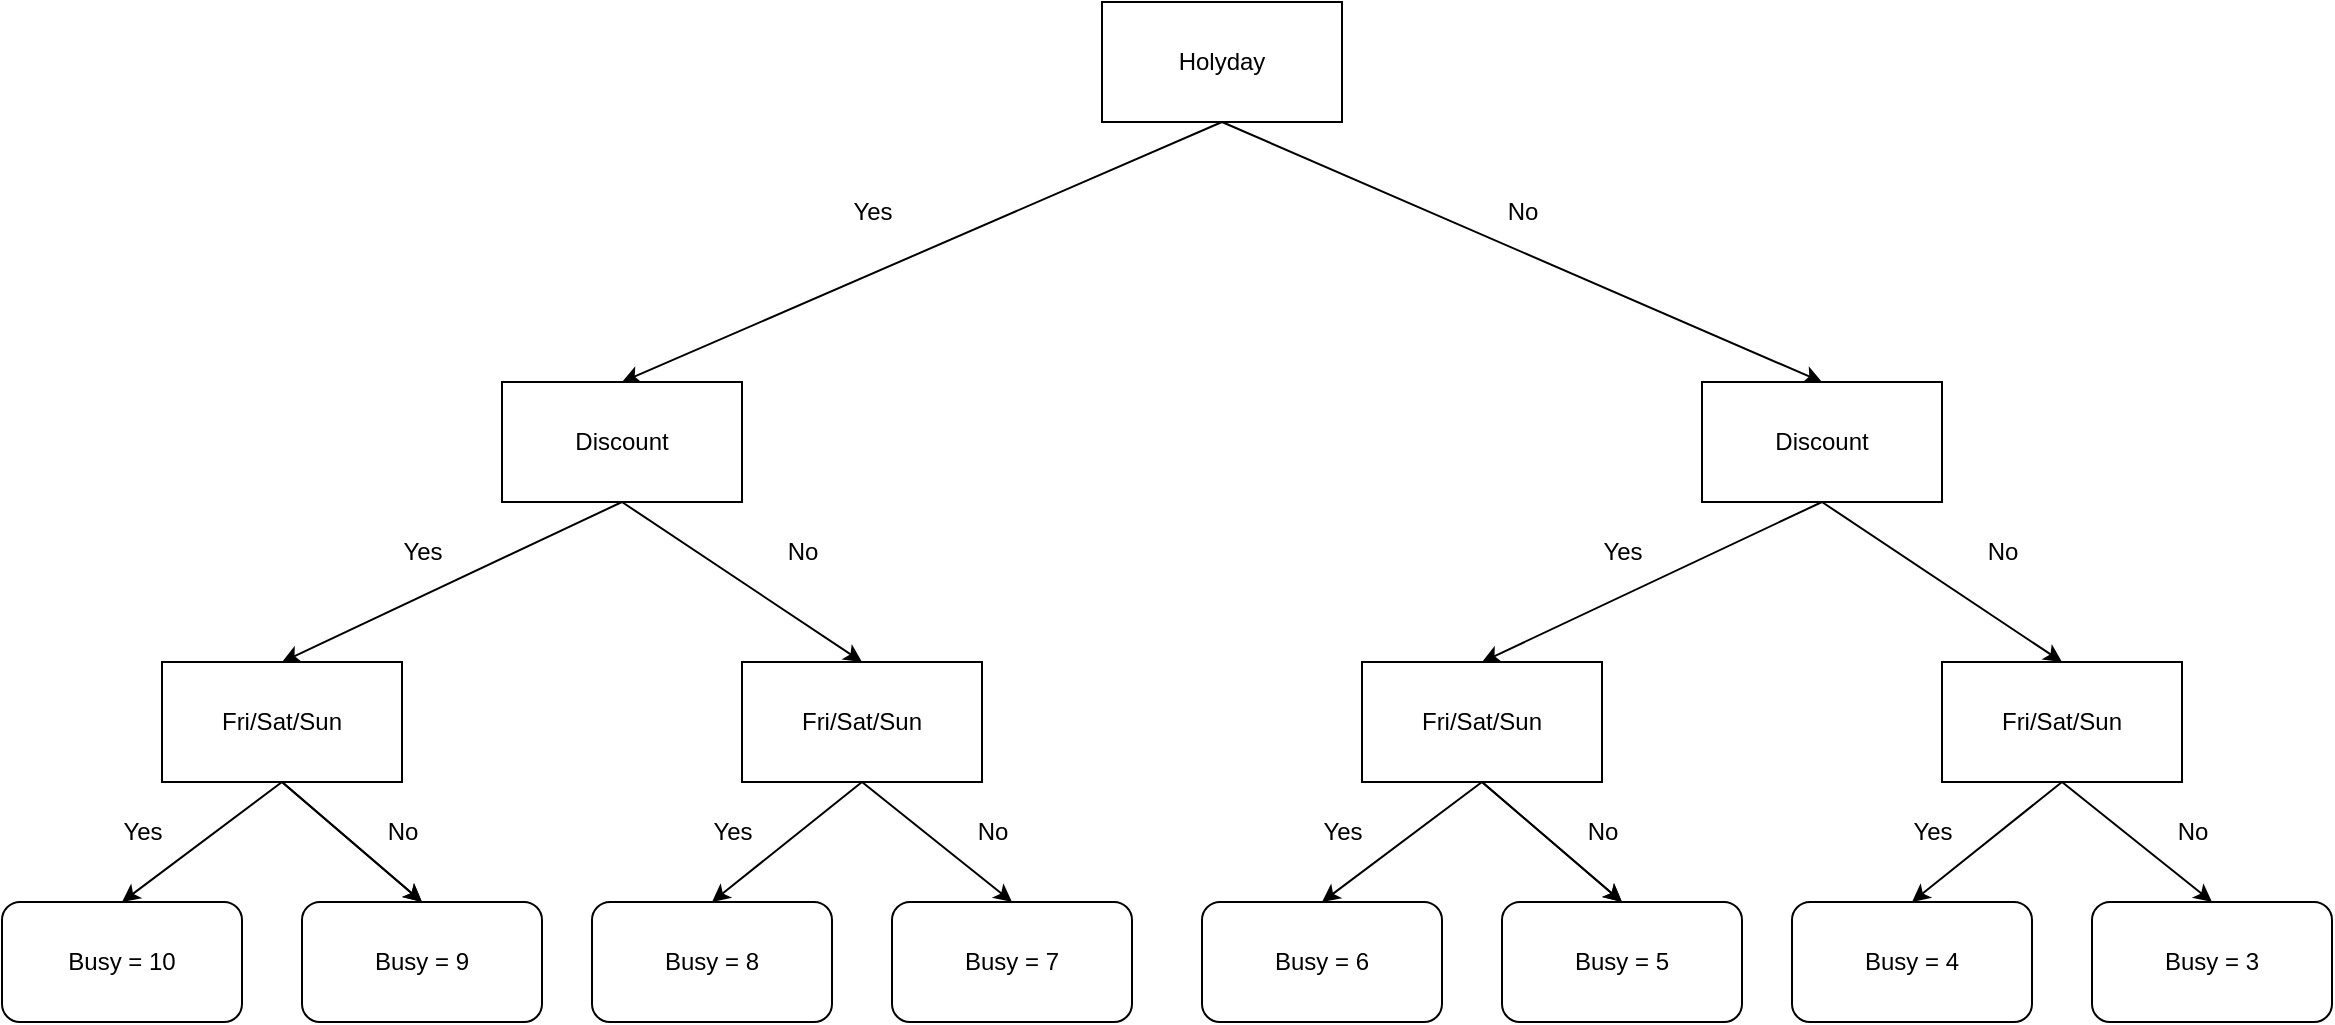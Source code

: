 <mxfile version="20.5.3" type="device" pages="2"><diagram id="TokhNLP9mKq2M_2PLeWP" name="Page-1"><mxGraphModel dx="2675" dy="1938" grid="1" gridSize="10" guides="1" tooltips="1" connect="1" arrows="1" fold="1" page="1" pageScale="1" pageWidth="291" pageHeight="413" math="0" shadow="0"><root><mxCell id="0"/><mxCell id="1" parent="0"/><mxCell id="wKN6T2FW7yw8m1UeuIiS-1" value="Holyday" style="rounded=0;whiteSpace=wrap;html=1;" vertex="1" parent="1"><mxGeometry x="-740" y="-790" width="120" height="60" as="geometry"/></mxCell><mxCell id="wKN6T2FW7yw8m1UeuIiS-4" value="" style="endArrow=classic;html=1;rounded=0;exitX=0.5;exitY=1;exitDx=0;exitDy=0;entryX=0.5;entryY=0;entryDx=0;entryDy=0;" edge="1" parent="1" source="wKN6T2FW7yw8m1UeuIiS-1" target="wKN6T2FW7yw8m1UeuIiS-9"><mxGeometry width="50" height="50" relative="1" as="geometry"><mxPoint x="-900" y="-660" as="sourcePoint"/><mxPoint x="-886" y="-644.02" as="targetPoint"/></mxGeometry></mxCell><mxCell id="wKN6T2FW7yw8m1UeuIiS-6" value="" style="endArrow=classic;html=1;rounded=0;exitX=0.5;exitY=1;exitDx=0;exitDy=0;entryX=0.5;entryY=0;entryDx=0;entryDy=0;" edge="1" parent="1" source="wKN6T2FW7yw8m1UeuIiS-1" target="wKN6T2FW7yw8m1UeuIiS-34"><mxGeometry width="50" height="50" relative="1" as="geometry"><mxPoint x="-717" y="-700" as="sourcePoint"/><mxPoint x="-470" y="-600" as="targetPoint"/></mxGeometry></mxCell><mxCell id="wKN6T2FW7yw8m1UeuIiS-7" value="No" style="text;html=1;align=center;verticalAlign=middle;resizable=0;points=[];autosize=1;strokeColor=none;fillColor=none;" vertex="1" parent="1"><mxGeometry x="-550" y="-700" width="40" height="30" as="geometry"/></mxCell><mxCell id="wKN6T2FW7yw8m1UeuIiS-8" value="Yes" style="text;html=1;align=center;verticalAlign=middle;resizable=0;points=[];autosize=1;strokeColor=none;fillColor=none;" vertex="1" parent="1"><mxGeometry x="-875" y="-700" width="40" height="30" as="geometry"/></mxCell><mxCell id="wKN6T2FW7yw8m1UeuIiS-9" value="Discount" style="rounded=0;whiteSpace=wrap;html=1;" vertex="1" parent="1"><mxGeometry x="-1040" y="-600" width="120" height="60" as="geometry"/></mxCell><mxCell id="wKN6T2FW7yw8m1UeuIiS-10" value="Fri/Sat/Sun" style="rounded=0;whiteSpace=wrap;html=1;" vertex="1" parent="1"><mxGeometry x="-1210" y="-460" width="120" height="60" as="geometry"/></mxCell><mxCell id="wKN6T2FW7yw8m1UeuIiS-12" value="" style="endArrow=classic;html=1;rounded=0;exitX=0.5;exitY=1;exitDx=0;exitDy=0;" edge="1" parent="1" source="wKN6T2FW7yw8m1UeuIiS-9"><mxGeometry width="50" height="50" relative="1" as="geometry"><mxPoint x="-967" y="-540" as="sourcePoint"/><mxPoint x="-1150" y="-460" as="targetPoint"/></mxGeometry></mxCell><mxCell id="wKN6T2FW7yw8m1UeuIiS-13" value="Yes" style="text;html=1;align=center;verticalAlign=middle;resizable=0;points=[];autosize=1;strokeColor=none;fillColor=none;" vertex="1" parent="1"><mxGeometry x="-1100" y="-530" width="40" height="30" as="geometry"/></mxCell><mxCell id="wKN6T2FW7yw8m1UeuIiS-16" value="Busy = 10" style="rounded=1;whiteSpace=wrap;html=1;" vertex="1" parent="1"><mxGeometry x="-1290" y="-340" width="120" height="60" as="geometry"/></mxCell><mxCell id="wKN6T2FW7yw8m1UeuIiS-17" value="" style="endArrow=classic;html=1;rounded=0;entryX=0.5;entryY=0;entryDx=0;entryDy=0;exitX=0.5;exitY=1;exitDx=0;exitDy=0;" edge="1" parent="1" source="wKN6T2FW7yw8m1UeuIiS-10" target="wKN6T2FW7yw8m1UeuIiS-16"><mxGeometry width="50" height="50" relative="1" as="geometry"><mxPoint x="-1160" y="-400" as="sourcePoint"/><mxPoint x="-1320" y="-290" as="targetPoint"/></mxGeometry></mxCell><mxCell id="wKN6T2FW7yw8m1UeuIiS-18" value="Busy = 9" style="rounded=1;whiteSpace=wrap;html=1;" vertex="1" parent="1"><mxGeometry x="-1140" y="-340" width="120" height="60" as="geometry"/></mxCell><mxCell id="wKN6T2FW7yw8m1UeuIiS-19" value="Yes" style="text;html=1;align=center;verticalAlign=middle;resizable=0;points=[];autosize=1;strokeColor=none;fillColor=none;" vertex="1" parent="1"><mxGeometry x="-1240" y="-390" width="40" height="30" as="geometry"/></mxCell><mxCell id="wKN6T2FW7yw8m1UeuIiS-20" value="" style="endArrow=classic;html=1;rounded=0;entryX=0.5;entryY=0;entryDx=0;entryDy=0;" edge="1" parent="1" target="wKN6T2FW7yw8m1UeuIiS-18"><mxGeometry width="50" height="50" relative="1" as="geometry"><mxPoint x="-1150" y="-400" as="sourcePoint"/><mxPoint x="-1270" y="-330" as="targetPoint"/></mxGeometry></mxCell><mxCell id="wKN6T2FW7yw8m1UeuIiS-21" value="No" style="text;html=1;align=center;verticalAlign=middle;resizable=0;points=[];autosize=1;strokeColor=none;fillColor=none;" vertex="1" parent="1"><mxGeometry x="-1110" y="-390" width="40" height="30" as="geometry"/></mxCell><mxCell id="wKN6T2FW7yw8m1UeuIiS-22" value="Fri/Sat/Sun" style="rounded=0;whiteSpace=wrap;html=1;" vertex="1" parent="1"><mxGeometry x="-920" y="-460" width="120" height="60" as="geometry"/></mxCell><mxCell id="wKN6T2FW7yw8m1UeuIiS-23" value="" style="endArrow=classic;html=1;rounded=0;exitX=0.5;exitY=1;exitDx=0;exitDy=0;entryX=0.5;entryY=0;entryDx=0;entryDy=0;" edge="1" parent="1" source="wKN6T2FW7yw8m1UeuIiS-9" target="wKN6T2FW7yw8m1UeuIiS-22"><mxGeometry width="50" height="50" relative="1" as="geometry"><mxPoint x="-870" y="-520" as="sourcePoint"/><mxPoint x="-1040" y="-440" as="targetPoint"/></mxGeometry></mxCell><mxCell id="wKN6T2FW7yw8m1UeuIiS-24" value="No" style="text;html=1;align=center;verticalAlign=middle;resizable=0;points=[];autosize=1;strokeColor=none;fillColor=none;" vertex="1" parent="1"><mxGeometry x="-910" y="-530" width="40" height="30" as="geometry"/></mxCell><mxCell id="wKN6T2FW7yw8m1UeuIiS-25" value="Busy = 8" style="rounded=1;whiteSpace=wrap;html=1;" vertex="1" parent="1"><mxGeometry x="-995" y="-340" width="120" height="60" as="geometry"/></mxCell><mxCell id="wKN6T2FW7yw8m1UeuIiS-26" value="Busy = 7" style="rounded=1;whiteSpace=wrap;html=1;" vertex="1" parent="1"><mxGeometry x="-845" y="-340" width="120" height="60" as="geometry"/></mxCell><mxCell id="wKN6T2FW7yw8m1UeuIiS-27" value="Yes" style="text;html=1;align=center;verticalAlign=middle;resizable=0;points=[];autosize=1;strokeColor=none;fillColor=none;" vertex="1" parent="1"><mxGeometry x="-945" y="-390" width="40" height="30" as="geometry"/></mxCell><mxCell id="wKN6T2FW7yw8m1UeuIiS-28" value="No" style="text;html=1;align=center;verticalAlign=middle;resizable=0;points=[];autosize=1;strokeColor=none;fillColor=none;" vertex="1" parent="1"><mxGeometry x="-815" y="-390" width="40" height="30" as="geometry"/></mxCell><mxCell id="wKN6T2FW7yw8m1UeuIiS-29" value="" style="endArrow=classic;html=1;rounded=0;entryX=0.5;entryY=0;entryDx=0;entryDy=0;" edge="1" parent="1"><mxGeometry width="50" height="50" relative="1" as="geometry"><mxPoint x="-1150" y="-400" as="sourcePoint"/><mxPoint x="-1080" y="-340" as="targetPoint"/></mxGeometry></mxCell><mxCell id="wKN6T2FW7yw8m1UeuIiS-31" value="" style="endArrow=classic;html=1;rounded=0;entryX=0.5;entryY=0;entryDx=0;entryDy=0;" edge="1" parent="1" target="wKN6T2FW7yw8m1UeuIiS-26"><mxGeometry width="50" height="50" relative="1" as="geometry"><mxPoint x="-860" y="-400" as="sourcePoint"/><mxPoint x="-1220" y="-330" as="targetPoint"/></mxGeometry></mxCell><mxCell id="wKN6T2FW7yw8m1UeuIiS-32" value="" style="endArrow=classic;html=1;rounded=0;entryX=0.5;entryY=0;entryDx=0;entryDy=0;exitX=0.5;exitY=1;exitDx=0;exitDy=0;" edge="1" parent="1" source="wKN6T2FW7yw8m1UeuIiS-22" target="wKN6T2FW7yw8m1UeuIiS-25"><mxGeometry width="50" height="50" relative="1" as="geometry"><mxPoint x="-1140" y="-390" as="sourcePoint"/><mxPoint x="-1070" y="-330" as="targetPoint"/></mxGeometry></mxCell><mxCell id="wKN6T2FW7yw8m1UeuIiS-34" value="Discount" style="rounded=0;whiteSpace=wrap;html=1;" vertex="1" parent="1"><mxGeometry x="-440" y="-600" width="120" height="60" as="geometry"/></mxCell><mxCell id="wKN6T2FW7yw8m1UeuIiS-35" value="Fri/Sat/Sun" style="rounded=0;whiteSpace=wrap;html=1;" vertex="1" parent="1"><mxGeometry x="-610" y="-460" width="120" height="60" as="geometry"/></mxCell><mxCell id="wKN6T2FW7yw8m1UeuIiS-36" value="" style="endArrow=classic;html=1;rounded=0;exitX=0.5;exitY=1;exitDx=0;exitDy=0;" edge="1" parent="1" source="wKN6T2FW7yw8m1UeuIiS-34"><mxGeometry width="50" height="50" relative="1" as="geometry"><mxPoint x="-367" y="-540" as="sourcePoint"/><mxPoint x="-550" y="-460" as="targetPoint"/></mxGeometry></mxCell><mxCell id="wKN6T2FW7yw8m1UeuIiS-37" value="Yes" style="text;html=1;align=center;verticalAlign=middle;resizable=0;points=[];autosize=1;strokeColor=none;fillColor=none;" vertex="1" parent="1"><mxGeometry x="-500" y="-530" width="40" height="30" as="geometry"/></mxCell><mxCell id="wKN6T2FW7yw8m1UeuIiS-38" value="Busy = 6" style="rounded=1;whiteSpace=wrap;html=1;" vertex="1" parent="1"><mxGeometry x="-690" y="-340" width="120" height="60" as="geometry"/></mxCell><mxCell id="wKN6T2FW7yw8m1UeuIiS-39" value="" style="endArrow=classic;html=1;rounded=0;entryX=0.5;entryY=0;entryDx=0;entryDy=0;exitX=0.5;exitY=1;exitDx=0;exitDy=0;" edge="1" parent="1" source="wKN6T2FW7yw8m1UeuIiS-35" target="wKN6T2FW7yw8m1UeuIiS-38"><mxGeometry width="50" height="50" relative="1" as="geometry"><mxPoint x="-560" y="-400" as="sourcePoint"/><mxPoint x="-720" y="-290" as="targetPoint"/></mxGeometry></mxCell><mxCell id="wKN6T2FW7yw8m1UeuIiS-40" value="Busy = 5" style="rounded=1;whiteSpace=wrap;html=1;" vertex="1" parent="1"><mxGeometry x="-540" y="-340" width="120" height="60" as="geometry"/></mxCell><mxCell id="wKN6T2FW7yw8m1UeuIiS-41" value="Yes" style="text;html=1;align=center;verticalAlign=middle;resizable=0;points=[];autosize=1;strokeColor=none;fillColor=none;" vertex="1" parent="1"><mxGeometry x="-640" y="-390" width="40" height="30" as="geometry"/></mxCell><mxCell id="wKN6T2FW7yw8m1UeuIiS-42" value="" style="endArrow=classic;html=1;rounded=0;entryX=0.5;entryY=0;entryDx=0;entryDy=0;" edge="1" parent="1" target="wKN6T2FW7yw8m1UeuIiS-40"><mxGeometry width="50" height="50" relative="1" as="geometry"><mxPoint x="-550" y="-400" as="sourcePoint"/><mxPoint x="-670" y="-330" as="targetPoint"/></mxGeometry></mxCell><mxCell id="wKN6T2FW7yw8m1UeuIiS-43" value="No" style="text;html=1;align=center;verticalAlign=middle;resizable=0;points=[];autosize=1;strokeColor=none;fillColor=none;" vertex="1" parent="1"><mxGeometry x="-510" y="-390" width="40" height="30" as="geometry"/></mxCell><mxCell id="wKN6T2FW7yw8m1UeuIiS-44" value="Fri/Sat/Sun" style="rounded=0;whiteSpace=wrap;html=1;" vertex="1" parent="1"><mxGeometry x="-320" y="-460" width="120" height="60" as="geometry"/></mxCell><mxCell id="wKN6T2FW7yw8m1UeuIiS-45" value="" style="endArrow=classic;html=1;rounded=0;exitX=0.5;exitY=1;exitDx=0;exitDy=0;entryX=0.5;entryY=0;entryDx=0;entryDy=0;" edge="1" parent="1" source="wKN6T2FW7yw8m1UeuIiS-34" target="wKN6T2FW7yw8m1UeuIiS-44"><mxGeometry width="50" height="50" relative="1" as="geometry"><mxPoint x="-270" y="-520" as="sourcePoint"/><mxPoint x="-440" y="-440" as="targetPoint"/></mxGeometry></mxCell><mxCell id="wKN6T2FW7yw8m1UeuIiS-46" value="No" style="text;html=1;align=center;verticalAlign=middle;resizable=0;points=[];autosize=1;strokeColor=none;fillColor=none;" vertex="1" parent="1"><mxGeometry x="-310" y="-530" width="40" height="30" as="geometry"/></mxCell><mxCell id="wKN6T2FW7yw8m1UeuIiS-47" value="Busy = 4" style="rounded=1;whiteSpace=wrap;html=1;" vertex="1" parent="1"><mxGeometry x="-395" y="-340" width="120" height="60" as="geometry"/></mxCell><mxCell id="wKN6T2FW7yw8m1UeuIiS-48" value="Busy = 3" style="rounded=1;whiteSpace=wrap;html=1;" vertex="1" parent="1"><mxGeometry x="-245" y="-340" width="120" height="60" as="geometry"/></mxCell><mxCell id="wKN6T2FW7yw8m1UeuIiS-49" value="Yes" style="text;html=1;align=center;verticalAlign=middle;resizable=0;points=[];autosize=1;strokeColor=none;fillColor=none;" vertex="1" parent="1"><mxGeometry x="-345" y="-390" width="40" height="30" as="geometry"/></mxCell><mxCell id="wKN6T2FW7yw8m1UeuIiS-50" value="No" style="text;html=1;align=center;verticalAlign=middle;resizable=0;points=[];autosize=1;strokeColor=none;fillColor=none;" vertex="1" parent="1"><mxGeometry x="-215" y="-390" width="40" height="30" as="geometry"/></mxCell><mxCell id="wKN6T2FW7yw8m1UeuIiS-51" value="" style="endArrow=classic;html=1;rounded=0;entryX=0.5;entryY=0;entryDx=0;entryDy=0;" edge="1" parent="1"><mxGeometry width="50" height="50" relative="1" as="geometry"><mxPoint x="-550" y="-400" as="sourcePoint"/><mxPoint x="-480" y="-340" as="targetPoint"/></mxGeometry></mxCell><mxCell id="wKN6T2FW7yw8m1UeuIiS-52" value="" style="endArrow=classic;html=1;rounded=0;entryX=0.5;entryY=0;entryDx=0;entryDy=0;" edge="1" parent="1" target="wKN6T2FW7yw8m1UeuIiS-48"><mxGeometry width="50" height="50" relative="1" as="geometry"><mxPoint x="-260" y="-400" as="sourcePoint"/><mxPoint x="-620" y="-330" as="targetPoint"/></mxGeometry></mxCell><mxCell id="wKN6T2FW7yw8m1UeuIiS-53" value="" style="endArrow=classic;html=1;rounded=0;entryX=0.5;entryY=0;entryDx=0;entryDy=0;exitX=0.5;exitY=1;exitDx=0;exitDy=0;" edge="1" parent="1" source="wKN6T2FW7yw8m1UeuIiS-44" target="wKN6T2FW7yw8m1UeuIiS-47"><mxGeometry width="50" height="50" relative="1" as="geometry"><mxPoint x="-540" y="-390" as="sourcePoint"/><mxPoint x="-470" y="-330" as="targetPoint"/></mxGeometry></mxCell></root></mxGraphModel></diagram><diagram id="ZcyvSYt5nwITJEHPK4Qy" name="Page-2"><mxGraphModel dx="1220" dy="1055" grid="1" gridSize="10" guides="1" tooltips="1" connect="1" arrows="1" fold="1" page="1" pageScale="1" pageWidth="583" pageHeight="827" math="0" shadow="0"><root><mxCell id="xMvVTUTtCqqI2Q9_rzQV-0"/><mxCell id="xMvVTUTtCqqI2Q9_rzQV-1" parent="xMvVTUTtCqqI2Q9_rzQV-0"/><mxCell id="xMvVTUTtCqqI2Q9_rzQV-20" style="edgeStyle=orthogonalEdgeStyle;rounded=0;orthogonalLoop=1;jettySize=auto;html=1;exitX=1;exitY=0.5;exitDx=0;exitDy=0;entryX=0;entryY=0.5;entryDx=0;entryDy=0;" edge="1" parent="xMvVTUTtCqqI2Q9_rzQV-1" source="xMvVTUTtCqqI2Q9_rzQV-15" target="xMvVTUTtCqqI2Q9_rzQV-16"><mxGeometry relative="1" as="geometry"/></mxCell><mxCell id="xMvVTUTtCqqI2Q9_rzQV-22" style="edgeStyle=orthogonalEdgeStyle;rounded=0;orthogonalLoop=1;jettySize=auto;html=1;exitX=0.5;exitY=1;exitDx=0;exitDy=0;entryX=0.5;entryY=0;entryDx=0;entryDy=0;" edge="1" parent="xMvVTUTtCqqI2Q9_rzQV-1" source="xMvVTUTtCqqI2Q9_rzQV-15" target="xMvVTUTtCqqI2Q9_rzQV-21"><mxGeometry relative="1" as="geometry"/></mxCell><mxCell id="xMvVTUTtCqqI2Q9_rzQV-15" value="Playing as mole" style="rhombus;whiteSpace=wrap;html=1;" vertex="1" parent="xMvVTUTtCqqI2Q9_rzQV-1"><mxGeometry x="10" y="10" width="120" height="120" as="geometry"/></mxCell><mxCell id="xMvVTUTtCqqI2Q9_rzQV-16" value="Do nothing" style="ellipse;whiteSpace=wrap;html=1;" vertex="1" parent="xMvVTUTtCqqI2Q9_rzQV-1"><mxGeometry x="190" y="30" width="120" height="80" as="geometry"/></mxCell><mxCell id="xMvVTUTtCqqI2Q9_rzQV-18" value="No" style="text;html=1;align=center;verticalAlign=middle;resizable=0;points=[];autosize=1;strokeColor=none;fillColor=none;" vertex="1" parent="xMvVTUTtCqqI2Q9_rzQV-1"><mxGeometry x="140" y="50" width="30" height="20" as="geometry"/></mxCell><mxCell id="xMvVTUTtCqqI2Q9_rzQV-25" style="edgeStyle=orthogonalEdgeStyle;rounded=0;orthogonalLoop=1;jettySize=auto;html=1;entryX=0;entryY=0.5;entryDx=0;entryDy=0;" edge="1" parent="xMvVTUTtCqqI2Q9_rzQV-1" source="xMvVTUTtCqqI2Q9_rzQV-21" target="xMvVTUTtCqqI2Q9_rzQV-24"><mxGeometry relative="1" as="geometry"/></mxCell><mxCell id="xMvVTUTtCqqI2Q9_rzQV-29" style="edgeStyle=orthogonalEdgeStyle;rounded=0;orthogonalLoop=1;jettySize=auto;html=1;entryX=0.5;entryY=0;entryDx=0;entryDy=0;" edge="1" parent="xMvVTUTtCqqI2Q9_rzQV-1" source="xMvVTUTtCqqI2Q9_rzQV-21" target="xMvVTUTtCqqI2Q9_rzQV-28"><mxGeometry relative="1" as="geometry"/></mxCell><mxCell id="xMvVTUTtCqqI2Q9_rzQV-21" value="Tripwire ready" style="rhombus;whiteSpace=wrap;html=1;" vertex="1" parent="xMvVTUTtCqqI2Q9_rzQV-1"><mxGeometry x="10" y="170" width="120" height="120" as="geometry"/></mxCell><mxCell id="xMvVTUTtCqqI2Q9_rzQV-23" value="Yes" style="text;html=1;align=center;verticalAlign=middle;resizable=0;points=[];autosize=1;strokeColor=none;fillColor=none;" vertex="1" parent="xMvVTUTtCqqI2Q9_rzQV-1"><mxGeometry x="70" y="140" width="40" height="20" as="geometry"/></mxCell><mxCell id="xMvVTUTtCqqI2Q9_rzQV-24" value="Wait for tripwire cooldown" style="ellipse;whiteSpace=wrap;html=1;" vertex="1" parent="xMvVTUTtCqqI2Q9_rzQV-1"><mxGeometry x="180" y="190" width="120" height="80" as="geometry"/></mxCell><mxCell id="xMvVTUTtCqqI2Q9_rzQV-26" value="No" style="text;html=1;align=center;verticalAlign=middle;resizable=0;points=[];autosize=1;strokeColor=none;fillColor=none;" vertex="1" parent="xMvVTUTtCqqI2Q9_rzQV-1"><mxGeometry x="130" y="210" width="30" height="20" as="geometry"/></mxCell><mxCell id="xMvVTUTtCqqI2Q9_rzQV-37" style="edgeStyle=orthogonalEdgeStyle;rounded=0;orthogonalLoop=1;jettySize=auto;html=1;exitX=0.5;exitY=1;exitDx=0;exitDy=0;entryX=0.5;entryY=0;entryDx=0;entryDy=0;" edge="1" parent="xMvVTUTtCqqI2Q9_rzQV-1" source="xMvVTUTtCqqI2Q9_rzQV-27" target="xMvVTUTtCqqI2Q9_rzQV-36"><mxGeometry relative="1" as="geometry"/></mxCell><mxCell id="xMvVTUTtCqqI2Q9_rzQV-27" value="Place first pin" style="ellipse;whiteSpace=wrap;html=1;" vertex="1" parent="xMvVTUTtCqqI2Q9_rzQV-1"><mxGeometry x="10" y="480" width="120" height="80" as="geometry"/></mxCell><mxCell id="xMvVTUTtCqqI2Q9_rzQV-31" style="edgeStyle=orthogonalEdgeStyle;rounded=0;orthogonalLoop=1;jettySize=auto;html=1;entryX=0.5;entryY=0;entryDx=0;entryDy=0;" edge="1" parent="xMvVTUTtCqqI2Q9_rzQV-1" source="xMvVTUTtCqqI2Q9_rzQV-28" target="xMvVTUTtCqqI2Q9_rzQV-27"><mxGeometry relative="1" as="geometry"/></mxCell><mxCell id="xMvVTUTtCqqI2Q9_rzQV-33" style="edgeStyle=orthogonalEdgeStyle;rounded=0;orthogonalLoop=1;jettySize=auto;html=1;exitX=1;exitY=0.5;exitDx=0;exitDy=0;entryX=1;entryY=0.5;entryDx=0;entryDy=0;" edge="1" parent="xMvVTUTtCqqI2Q9_rzQV-1" source="xMvVTUTtCqqI2Q9_rzQV-28" target="xMvVTUTtCqqI2Q9_rzQV-16"><mxGeometry relative="1" as="geometry"/></mxCell><mxCell id="xMvVTUTtCqqI2Q9_rzQV-28" value="Pressed tripwire place key" style="rhombus;whiteSpace=wrap;html=1;" vertex="1" parent="xMvVTUTtCqqI2Q9_rzQV-1"><mxGeometry x="10" y="330" width="120" height="120" as="geometry"/></mxCell><mxCell id="xMvVTUTtCqqI2Q9_rzQV-30" value="Yes" style="text;html=1;align=center;verticalAlign=middle;resizable=0;points=[];autosize=1;strokeColor=none;fillColor=none;" vertex="1" parent="xMvVTUTtCqqI2Q9_rzQV-1"><mxGeometry x="70" y="300" width="40" height="20" as="geometry"/></mxCell><mxCell id="xMvVTUTtCqqI2Q9_rzQV-32" value="Yes" style="text;html=1;align=center;verticalAlign=middle;resizable=0;points=[];autosize=1;strokeColor=none;fillColor=none;" vertex="1" parent="xMvVTUTtCqqI2Q9_rzQV-1"><mxGeometry x="70" y="450" width="40" height="20" as="geometry"/></mxCell><mxCell id="xMvVTUTtCqqI2Q9_rzQV-34" value="No" style="text;html=1;align=center;verticalAlign=middle;resizable=0;points=[];autosize=1;strokeColor=none;fillColor=none;" vertex="1" parent="xMvVTUTtCqqI2Q9_rzQV-1"><mxGeometry x="130" y="370" width="30" height="20" as="geometry"/></mxCell><mxCell id="xMvVTUTtCqqI2Q9_rzQV-39" style="edgeStyle=orthogonalEdgeStyle;rounded=0;orthogonalLoop=1;jettySize=auto;html=1;" edge="1" parent="xMvVTUTtCqqI2Q9_rzQV-1" source="xMvVTUTtCqqI2Q9_rzQV-36" target="xMvVTUTtCqqI2Q9_rzQV-38"><mxGeometry relative="1" as="geometry"/></mxCell><mxCell id="xMvVTUTtCqqI2Q9_rzQV-36" value="Pressed tripwire place key" style="rhombus;whiteSpace=wrap;html=1;" vertex="1" parent="xMvVTUTtCqqI2Q9_rzQV-1"><mxGeometry x="10" y="590" width="120" height="120" as="geometry"/></mxCell><mxCell id="xMvVTUTtCqqI2Q9_rzQV-42" style="edgeStyle=orthogonalEdgeStyle;rounded=0;orthogonalLoop=1;jettySize=auto;html=1;entryX=0;entryY=0.5;entryDx=0;entryDy=0;" edge="1" parent="xMvVTUTtCqqI2Q9_rzQV-1" source="xMvVTUTtCqqI2Q9_rzQV-38" target="xMvVTUTtCqqI2Q9_rzQV-41"><mxGeometry relative="1" as="geometry"/></mxCell><mxCell id="xMvVTUTtCqqI2Q9_rzQV-38" value="Place first pin" style="ellipse;whiteSpace=wrap;html=1;" vertex="1" parent="xMvVTUTtCqqI2Q9_rzQV-1"><mxGeometry x="10" y="740" width="120" height="80" as="geometry"/></mxCell><mxCell id="xMvVTUTtCqqI2Q9_rzQV-40" value="Yes" style="text;html=1;align=center;verticalAlign=middle;resizable=0;points=[];autosize=1;strokeColor=none;fillColor=none;" vertex="1" parent="xMvVTUTtCqqI2Q9_rzQV-1"><mxGeometry x="70" y="710" width="40" height="20" as="geometry"/></mxCell><mxCell id="xMvVTUTtCqqI2Q9_rzQV-41" value="Generate rope between 2 pins" style="ellipse;whiteSpace=wrap;html=1;" vertex="1" parent="xMvVTUTtCqqI2Q9_rzQV-1"><mxGeometry x="160" y="740" width="120" height="80" as="geometry"/></mxCell></root></mxGraphModel></diagram></mxfile>